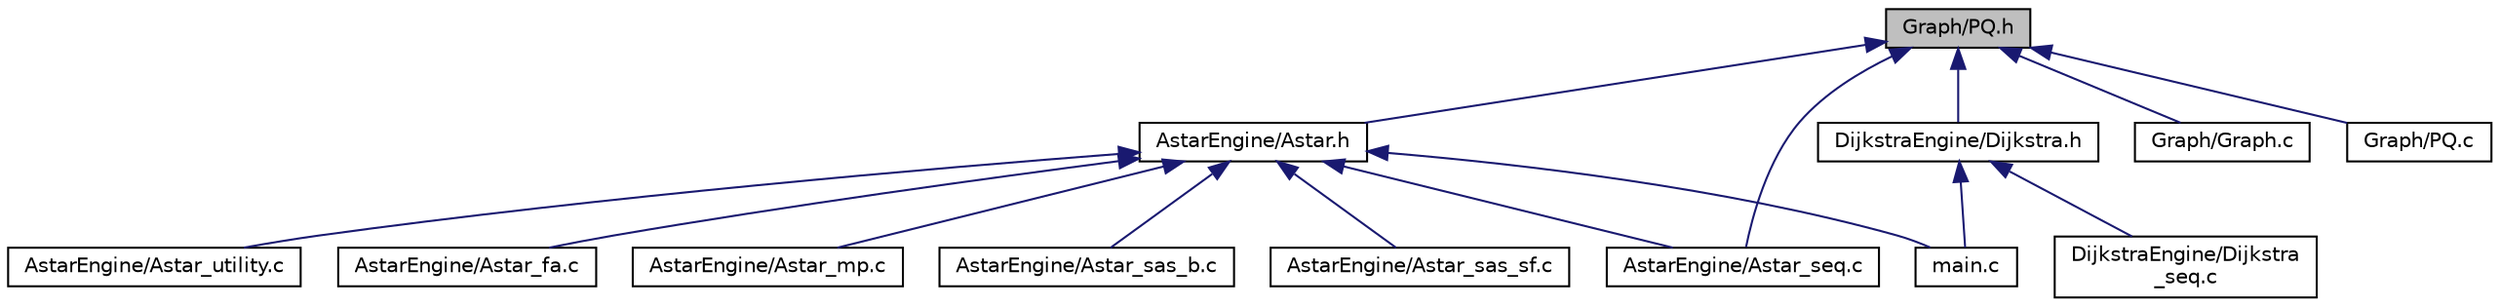 digraph "Graph/PQ.h"
{
 // LATEX_PDF_SIZE
  edge [fontname="Helvetica",fontsize="10",labelfontname="Helvetica",labelfontsize="10"];
  node [fontname="Helvetica",fontsize="10",shape=record];
  Node1 [label="Graph/PQ.h",height=0.2,width=0.4,color="black", fillcolor="grey75", style="filled", fontcolor="black",tooltip=" "];
  Node1 -> Node2 [dir="back",color="midnightblue",fontsize="10",style="solid",fontname="Helvetica"];
  Node2 [label="AstarEngine/Astar.h",height=0.2,width=0.4,color="black", fillcolor="white", style="filled",URL="$Astar_8h.html",tooltip=" "];
  Node2 -> Node3 [dir="back",color="midnightblue",fontsize="10",style="solid",fontname="Helvetica"];
  Node3 [label="AstarEngine/Astar_fa.c",height=0.2,width=0.4,color="black", fillcolor="white", style="filled",URL="$Astar__fa_8c.html",tooltip=" "];
  Node2 -> Node4 [dir="back",color="midnightblue",fontsize="10",style="solid",fontname="Helvetica"];
  Node4 [label="AstarEngine/Astar_mp.c",height=0.2,width=0.4,color="black", fillcolor="white", style="filled",URL="$Astar__mp_8c.html",tooltip=" "];
  Node2 -> Node5 [dir="back",color="midnightblue",fontsize="10",style="solid",fontname="Helvetica"];
  Node5 [label="AstarEngine/Astar_sas_b.c",height=0.2,width=0.4,color="black", fillcolor="white", style="filled",URL="$Astar__sas__b_8c.html",tooltip=" "];
  Node2 -> Node6 [dir="back",color="midnightblue",fontsize="10",style="solid",fontname="Helvetica"];
  Node6 [label="AstarEngine/Astar_sas_sf.c",height=0.2,width=0.4,color="black", fillcolor="white", style="filled",URL="$Astar__sas__sf_8c.html",tooltip=" "];
  Node2 -> Node7 [dir="back",color="midnightblue",fontsize="10",style="solid",fontname="Helvetica"];
  Node7 [label="AstarEngine/Astar_seq.c",height=0.2,width=0.4,color="black", fillcolor="white", style="filled",URL="$Astar__seq_8c.html",tooltip=" "];
  Node2 -> Node8 [dir="back",color="midnightblue",fontsize="10",style="solid",fontname="Helvetica"];
  Node8 [label="AstarEngine/Astar_utility.c",height=0.2,width=0.4,color="black", fillcolor="white", style="filled",URL="$Astar__utility_8c.html",tooltip=" "];
  Node2 -> Node9 [dir="back",color="midnightblue",fontsize="10",style="solid",fontname="Helvetica"];
  Node9 [label="main.c",height=0.2,width=0.4,color="black", fillcolor="white", style="filled",URL="$main_8c.html",tooltip=" "];
  Node1 -> Node7 [dir="back",color="midnightblue",fontsize="10",style="solid",fontname="Helvetica"];
  Node1 -> Node10 [dir="back",color="midnightblue",fontsize="10",style="solid",fontname="Helvetica"];
  Node10 [label="DijkstraEngine/Dijkstra.h",height=0.2,width=0.4,color="black", fillcolor="white", style="filled",URL="$Dijkstra_8h.html",tooltip=" "];
  Node10 -> Node11 [dir="back",color="midnightblue",fontsize="10",style="solid",fontname="Helvetica"];
  Node11 [label="DijkstraEngine/Dijkstra\l_seq.c",height=0.2,width=0.4,color="black", fillcolor="white", style="filled",URL="$Dijkstra__seq_8c.html",tooltip=" "];
  Node10 -> Node9 [dir="back",color="midnightblue",fontsize="10",style="solid",fontname="Helvetica"];
  Node1 -> Node12 [dir="back",color="midnightblue",fontsize="10",style="solid",fontname="Helvetica"];
  Node12 [label="Graph/Graph.c",height=0.2,width=0.4,color="black", fillcolor="white", style="filled",URL="$Graph_8c.html",tooltip=" "];
  Node1 -> Node13 [dir="back",color="midnightblue",fontsize="10",style="solid",fontname="Helvetica"];
  Node13 [label="Graph/PQ.c",height=0.2,width=0.4,color="black", fillcolor="white", style="filled",URL="$PQ_8c.html",tooltip=" "];
}

